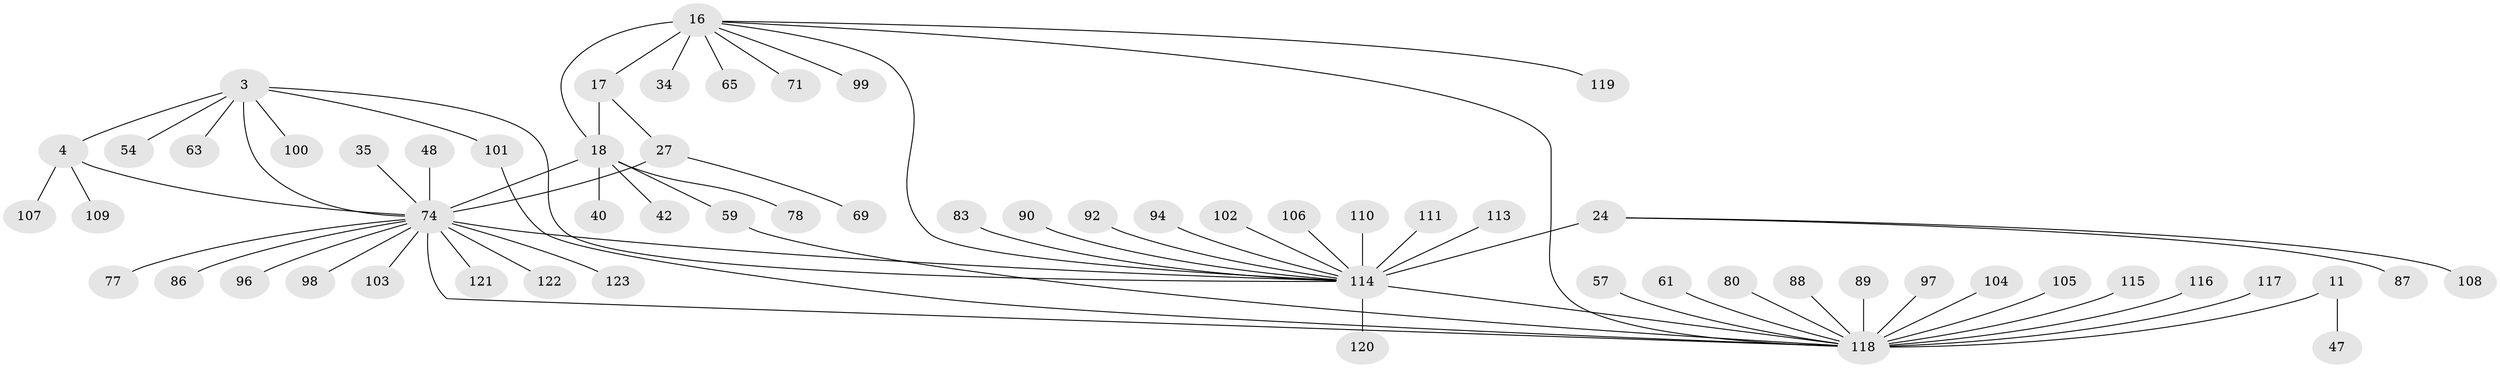 // original degree distribution, {10: 0.016260162601626018, 6: 0.04065040650406504, 9: 0.032520325203252036, 11: 0.032520325203252036, 14: 0.016260162601626018, 5: 0.024390243902439025, 12: 0.008130081300813009, 7: 0.024390243902439025, 8: 0.04878048780487805, 1: 0.5203252032520326, 3: 0.06504065040650407, 4: 0.008130081300813009, 2: 0.16260162601626016}
// Generated by graph-tools (version 1.1) at 2025/55/03/09/25 04:55:18]
// undirected, 61 vertices, 69 edges
graph export_dot {
graph [start="1"]
  node [color=gray90,style=filled];
  3 [super="+1"];
  4 [super="+2"];
  11 [super="+9"];
  16 [super="+13"];
  17 [super="+14"];
  18 [super="+15"];
  24 [super="+21"];
  27 [super="+26"];
  34;
  35;
  40;
  42;
  47;
  48;
  54;
  57;
  59;
  61;
  63;
  65;
  69;
  71;
  74 [super="+44+70+62+68"];
  77;
  78;
  80;
  83;
  86;
  87 [super="+81"];
  88;
  89;
  90;
  92;
  94 [super="+75"];
  96 [super="+58"];
  97;
  98;
  99 [super="+56"];
  100;
  101;
  102;
  103;
  104 [super="+67+84"];
  105;
  106 [super="+95"];
  107 [super="+51"];
  108;
  109 [super="+93"];
  110;
  111 [super="+91"];
  113;
  114 [super="+76+85+37+55+53+66+72+73+79"];
  115;
  116 [super="+112"];
  117;
  118 [super="+52+12+50"];
  119;
  120 [super="+32+36"];
  121;
  122;
  123 [super="+41+60"];
  3 -- 4 [weight=4];
  3 -- 114 [weight=3];
  3 -- 100;
  3 -- 101;
  3 -- 54;
  3 -- 63;
  3 -- 74 [weight=7];
  4 -- 107;
  4 -- 109;
  4 -- 74 [weight=4];
  11 -- 47;
  11 -- 118 [weight=9];
  16 -- 17 [weight=4];
  16 -- 18 [weight=4];
  16 -- 65;
  16 -- 119;
  16 -- 34;
  16 -- 71;
  16 -- 118 [weight=3];
  16 -- 99;
  16 -- 114 [weight=2];
  17 -- 18 [weight=4];
  17 -- 27;
  18 -- 59;
  18 -- 78;
  18 -- 40;
  18 -- 42;
  18 -- 74 [weight=2];
  24 -- 108;
  24 -- 87;
  24 -- 114 [weight=8];
  27 -- 69;
  27 -- 74 [weight=8];
  35 -- 74;
  48 -- 74;
  57 -- 118;
  59 -- 118;
  61 -- 118;
  74 -- 123;
  74 -- 77;
  74 -- 114;
  74 -- 118 [weight=4];
  74 -- 121;
  74 -- 96;
  74 -- 98;
  74 -- 103;
  74 -- 86;
  74 -- 122;
  80 -- 118;
  83 -- 114;
  88 -- 118;
  89 -- 118;
  90 -- 114;
  92 -- 114;
  94 -- 114;
  97 -- 118;
  101 -- 118;
  102 -- 114;
  104 -- 118;
  105 -- 118;
  106 -- 114;
  110 -- 114;
  111 -- 114;
  113 -- 114;
  114 -- 120;
  114 -- 118 [weight=2];
  115 -- 118;
  116 -- 118;
  117 -- 118;
}
